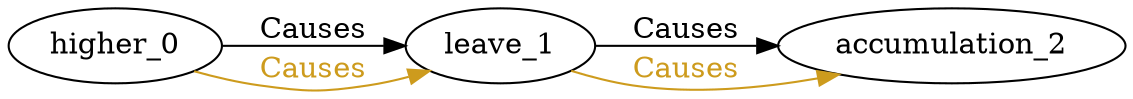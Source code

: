 digraph finite_state_machine { 
	rankdir=LR;
	size="50,50";
node0 [label = "higher_0"]
node1 [label = "leave_1"]
node2 [label = "accumulation_2"]
node0 -> node1 [ label = "Causes" fontcolor="black"  color = "Black"];
node0 -> node1 [ label = "Causes" fontcolor="goldenrod3"  color = "goldenrod3"];
node1 -> node2 [ label = "Causes" fontcolor="black"  color = "Black"];
node1 -> node2 [ label = "Causes" fontcolor="goldenrod3"  color = "goldenrod3"];
}